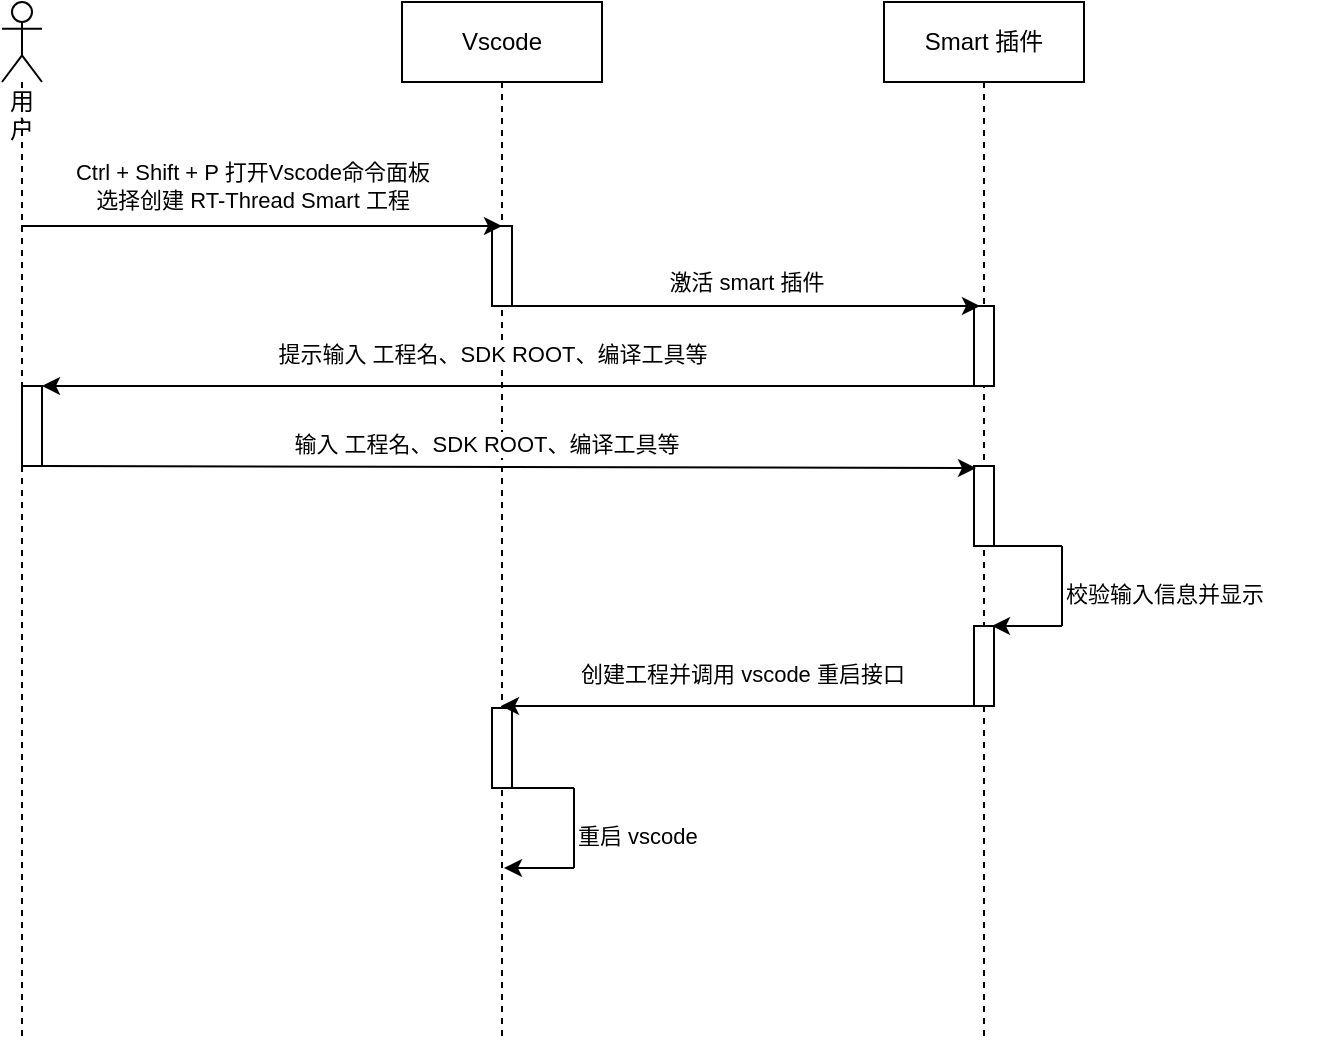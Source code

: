 <mxfile version="15.8.2" type="github">
  <diagram id="IuYXAj8Oob3olquy-viU" name="第 1 页">
    <mxGraphModel dx="1422" dy="754" grid="1" gridSize="10" guides="1" tooltips="1" connect="1" arrows="1" fold="1" page="1" pageScale="1" pageWidth="1169" pageHeight="827" math="0" shadow="0">
      <root>
        <mxCell id="0" />
        <mxCell id="1" parent="0" />
        <mxCell id="5qhUvyzgEuCLn1jN-0WN-5" value="Vscode" style="shape=umlLifeline;perimeter=lifelinePerimeter;whiteSpace=wrap;html=1;container=1;collapsible=0;recursiveResize=0;outlineConnect=0;" vertex="1" parent="1">
          <mxGeometry x="390" y="40" width="100" height="520" as="geometry" />
        </mxCell>
        <mxCell id="5qhUvyzgEuCLn1jN-0WN-10" value="" style="html=1;points=[];perimeter=orthogonalPerimeter;" vertex="1" parent="5qhUvyzgEuCLn1jN-0WN-5">
          <mxGeometry x="45" y="112" width="10" height="40" as="geometry" />
        </mxCell>
        <mxCell id="5qhUvyzgEuCLn1jN-0WN-39" value="" style="html=1;points=[];perimeter=orthogonalPerimeter;" vertex="1" parent="5qhUvyzgEuCLn1jN-0WN-5">
          <mxGeometry x="45" y="353" width="10" height="40" as="geometry" />
        </mxCell>
        <mxCell id="5qhUvyzgEuCLn1jN-0WN-7" value="用户" style="shape=umlLifeline;participant=umlActor;perimeter=lifelinePerimeter;whiteSpace=wrap;html=1;container=1;collapsible=0;recursiveResize=0;verticalAlign=top;spacingTop=36;outlineConnect=0;" vertex="1" parent="1">
          <mxGeometry x="190" y="40" width="20" height="520" as="geometry" />
        </mxCell>
        <mxCell id="5qhUvyzgEuCLn1jN-0WN-18" value="" style="html=1;points=[];perimeter=orthogonalPerimeter;" vertex="1" parent="5qhUvyzgEuCLn1jN-0WN-7">
          <mxGeometry x="10" y="192" width="10" height="40" as="geometry" />
        </mxCell>
        <mxCell id="5qhUvyzgEuCLn1jN-0WN-8" value="Smart 插件" style="shape=umlLifeline;perimeter=lifelinePerimeter;whiteSpace=wrap;html=1;container=1;collapsible=0;recursiveResize=0;outlineConnect=0;" vertex="1" parent="1">
          <mxGeometry x="631" y="40" width="100" height="520" as="geometry" />
        </mxCell>
        <mxCell id="5qhUvyzgEuCLn1jN-0WN-30" value="" style="html=1;points=[];perimeter=orthogonalPerimeter;" vertex="1" parent="5qhUvyzgEuCLn1jN-0WN-8">
          <mxGeometry x="45" y="152" width="10" height="40" as="geometry" />
        </mxCell>
        <mxCell id="5qhUvyzgEuCLn1jN-0WN-32" value="" style="html=1;points=[];perimeter=orthogonalPerimeter;" vertex="1" parent="5qhUvyzgEuCLn1jN-0WN-8">
          <mxGeometry x="45" y="232" width="10" height="40" as="geometry" />
        </mxCell>
        <mxCell id="5qhUvyzgEuCLn1jN-0WN-26" value="" style="html=1;points=[];perimeter=orthogonalPerimeter;" vertex="1" parent="5qhUvyzgEuCLn1jN-0WN-8">
          <mxGeometry x="45" y="312" width="10" height="40" as="geometry" />
        </mxCell>
        <mxCell id="5qhUvyzgEuCLn1jN-0WN-35" value="" style="endArrow=classic;html=1;rounded=0;" edge="1" parent="5qhUvyzgEuCLn1jN-0WN-8">
          <mxGeometry width="50" height="50" relative="1" as="geometry">
            <mxPoint x="89" y="312" as="sourcePoint" />
            <mxPoint x="54" y="312" as="targetPoint" />
          </mxGeometry>
        </mxCell>
        <mxCell id="5qhUvyzgEuCLn1jN-0WN-37" value="" style="endArrow=none;html=1;rounded=0;" edge="1" parent="5qhUvyzgEuCLn1jN-0WN-8">
          <mxGeometry width="50" height="50" relative="1" as="geometry">
            <mxPoint x="55" y="272" as="sourcePoint" />
            <mxPoint x="89" y="272" as="targetPoint" />
          </mxGeometry>
        </mxCell>
        <mxCell id="5qhUvyzgEuCLn1jN-0WN-13" value="" style="endArrow=classic;html=1;rounded=0;entryX=0.5;entryY=0;entryDx=0;entryDy=0;entryPerimeter=0;" edge="1" parent="1" target="5qhUvyzgEuCLn1jN-0WN-10">
          <mxGeometry width="50" height="50" relative="1" as="geometry">
            <mxPoint x="199.5" y="152" as="sourcePoint" />
            <mxPoint x="430" y="152" as="targetPoint" />
          </mxGeometry>
        </mxCell>
        <mxCell id="5qhUvyzgEuCLn1jN-0WN-14" value="Ctrl + Shift + P 打开Vscode命令面板&lt;br&gt;选择创建 RT-Thread Smart 工程" style="edgeLabel;html=1;align=center;verticalAlign=middle;resizable=0;points=[];" vertex="1" connectable="0" parent="5qhUvyzgEuCLn1jN-0WN-13">
          <mxGeometry x="-0.215" y="-2" relative="1" as="geometry">
            <mxPoint x="21" y="-22" as="offset" />
          </mxGeometry>
        </mxCell>
        <mxCell id="5qhUvyzgEuCLn1jN-0WN-16" value="" style="endArrow=classic;html=1;rounded=0;entryX=0.3;entryY=0;entryDx=0;entryDy=0;entryPerimeter=0;" edge="1" parent="1">
          <mxGeometry width="50" height="50" relative="1" as="geometry">
            <mxPoint x="440" y="192" as="sourcePoint" />
            <mxPoint x="679" y="192" as="targetPoint" />
          </mxGeometry>
        </mxCell>
        <mxCell id="5qhUvyzgEuCLn1jN-0WN-17" value="激活 smart 插件" style="edgeLabel;html=1;align=center;verticalAlign=middle;resizable=0;points=[];" vertex="1" connectable="0" parent="5qhUvyzgEuCLn1jN-0WN-16">
          <mxGeometry x="-0.215" y="-2" relative="1" as="geometry">
            <mxPoint x="28" y="-14" as="offset" />
          </mxGeometry>
        </mxCell>
        <mxCell id="5qhUvyzgEuCLn1jN-0WN-19" value="" style="endArrow=classic;html=1;rounded=0;exitX=0.1;exitY=0.333;exitDx=0;exitDy=0;exitPerimeter=0;" edge="1" parent="1" target="5qhUvyzgEuCLn1jN-0WN-18">
          <mxGeometry width="50" height="50" relative="1" as="geometry">
            <mxPoint x="677" y="231.96" as="sourcePoint" />
            <mxPoint x="440" y="232" as="targetPoint" />
          </mxGeometry>
        </mxCell>
        <mxCell id="5qhUvyzgEuCLn1jN-0WN-20" value="提示输入 工程名、SDK ROOT、编译工具等" style="edgeLabel;html=1;align=center;verticalAlign=middle;resizable=0;points=[];" vertex="1" connectable="0" parent="5qhUvyzgEuCLn1jN-0WN-19">
          <mxGeometry x="-0.215" y="-2" relative="1" as="geometry">
            <mxPoint x="-59" y="-14" as="offset" />
          </mxGeometry>
        </mxCell>
        <mxCell id="5qhUvyzgEuCLn1jN-0WN-22" value="" style="endArrow=classic;html=1;rounded=0;entryX=0.1;entryY=0.675;entryDx=0;entryDy=0;entryPerimeter=0;" edge="1" parent="1">
          <mxGeometry width="50" height="50" relative="1" as="geometry">
            <mxPoint x="209.75" y="272" as="sourcePoint" />
            <mxPoint x="677" y="273" as="targetPoint" />
          </mxGeometry>
        </mxCell>
        <mxCell id="5qhUvyzgEuCLn1jN-0WN-23" value="输入 工程名、SDK ROOT、编译工具等" style="edgeLabel;html=1;align=center;verticalAlign=middle;resizable=0;points=[];" vertex="1" connectable="0" parent="5qhUvyzgEuCLn1jN-0WN-22">
          <mxGeometry x="-0.215" y="-2" relative="1" as="geometry">
            <mxPoint x="39" y="-14" as="offset" />
          </mxGeometry>
        </mxCell>
        <mxCell id="5qhUvyzgEuCLn1jN-0WN-27" value="" style="endArrow=classic;html=1;rounded=0;" edge="1" parent="1">
          <mxGeometry width="50" height="50" relative="1" as="geometry">
            <mxPoint x="681" y="392" as="sourcePoint" />
            <mxPoint x="439.5" y="392" as="targetPoint" />
          </mxGeometry>
        </mxCell>
        <mxCell id="5qhUvyzgEuCLn1jN-0WN-28" value="创建工程并调用 vscode 重启接口" style="edgeLabel;html=1;align=center;verticalAlign=middle;resizable=0;points=[];" vertex="1" connectable="0" parent="5qhUvyzgEuCLn1jN-0WN-27">
          <mxGeometry x="-0.215" y="-2" relative="1" as="geometry">
            <mxPoint x="-26" y="-14" as="offset" />
          </mxGeometry>
        </mxCell>
        <mxCell id="5qhUvyzgEuCLn1jN-0WN-36" value="" style="endArrow=none;html=1;rounded=0;" edge="1" parent="1">
          <mxGeometry width="50" height="50" relative="1" as="geometry">
            <mxPoint x="720" y="352" as="sourcePoint" />
            <mxPoint x="720" y="312" as="targetPoint" />
          </mxGeometry>
        </mxCell>
        <mxCell id="5qhUvyzgEuCLn1jN-0WN-38" value="&lt;span style=&quot;color: rgb(0, 0, 0); font-family: helvetica; font-size: 11px; font-style: normal; font-weight: 400; letter-spacing: normal; text-align: center; text-indent: 0px; text-transform: none; word-spacing: 0px; background-color: rgb(255, 255, 255); display: inline; float: none;&quot;&gt;校验输入信息并显示&lt;/span&gt;" style="text;whiteSpace=wrap;html=1;" vertex="1" parent="1">
          <mxGeometry x="720" y="322" width="130" height="30" as="geometry" />
        </mxCell>
        <mxCell id="5qhUvyzgEuCLn1jN-0WN-44" value="" style="endArrow=classic;html=1;rounded=0;" edge="1" parent="1">
          <mxGeometry width="50" height="50" relative="1" as="geometry">
            <mxPoint x="476" y="473" as="sourcePoint" />
            <mxPoint x="441" y="473" as="targetPoint" />
          </mxGeometry>
        </mxCell>
        <mxCell id="5qhUvyzgEuCLn1jN-0WN-45" value="" style="endArrow=none;html=1;rounded=0;" edge="1" parent="1">
          <mxGeometry width="50" height="50" relative="1" as="geometry">
            <mxPoint x="442" y="433" as="sourcePoint" />
            <mxPoint x="476" y="433" as="targetPoint" />
          </mxGeometry>
        </mxCell>
        <mxCell id="5qhUvyzgEuCLn1jN-0WN-46" value="" style="endArrow=none;html=1;rounded=0;" edge="1" parent="1">
          <mxGeometry width="50" height="50" relative="1" as="geometry">
            <mxPoint x="476" y="473" as="sourcePoint" />
            <mxPoint x="476" y="433" as="targetPoint" />
          </mxGeometry>
        </mxCell>
        <mxCell id="5qhUvyzgEuCLn1jN-0WN-47" value="&lt;span style=&quot;color: rgb(0 , 0 , 0) ; font-family: &amp;#34;helvetica&amp;#34; ; font-size: 11px ; font-style: normal ; font-weight: 400 ; letter-spacing: normal ; text-align: center ; text-indent: 0px ; text-transform: none ; word-spacing: 0px ; background-color: rgb(255 , 255 , 255) ; display: inline ; float: none&quot;&gt;重启 vscode&lt;/span&gt;" style="text;whiteSpace=wrap;html=1;" vertex="1" parent="1">
          <mxGeometry x="476" y="443" width="130" height="30" as="geometry" />
        </mxCell>
      </root>
    </mxGraphModel>
  </diagram>
</mxfile>
